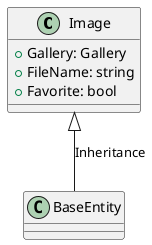 @startuml Gallery Image Class Diagram

class Image  {
    + Gallery: Gallery
    + FileName: string
    + Favorite: bool
}

Image <|-- BaseEntity: Inheritance
 
@enduml